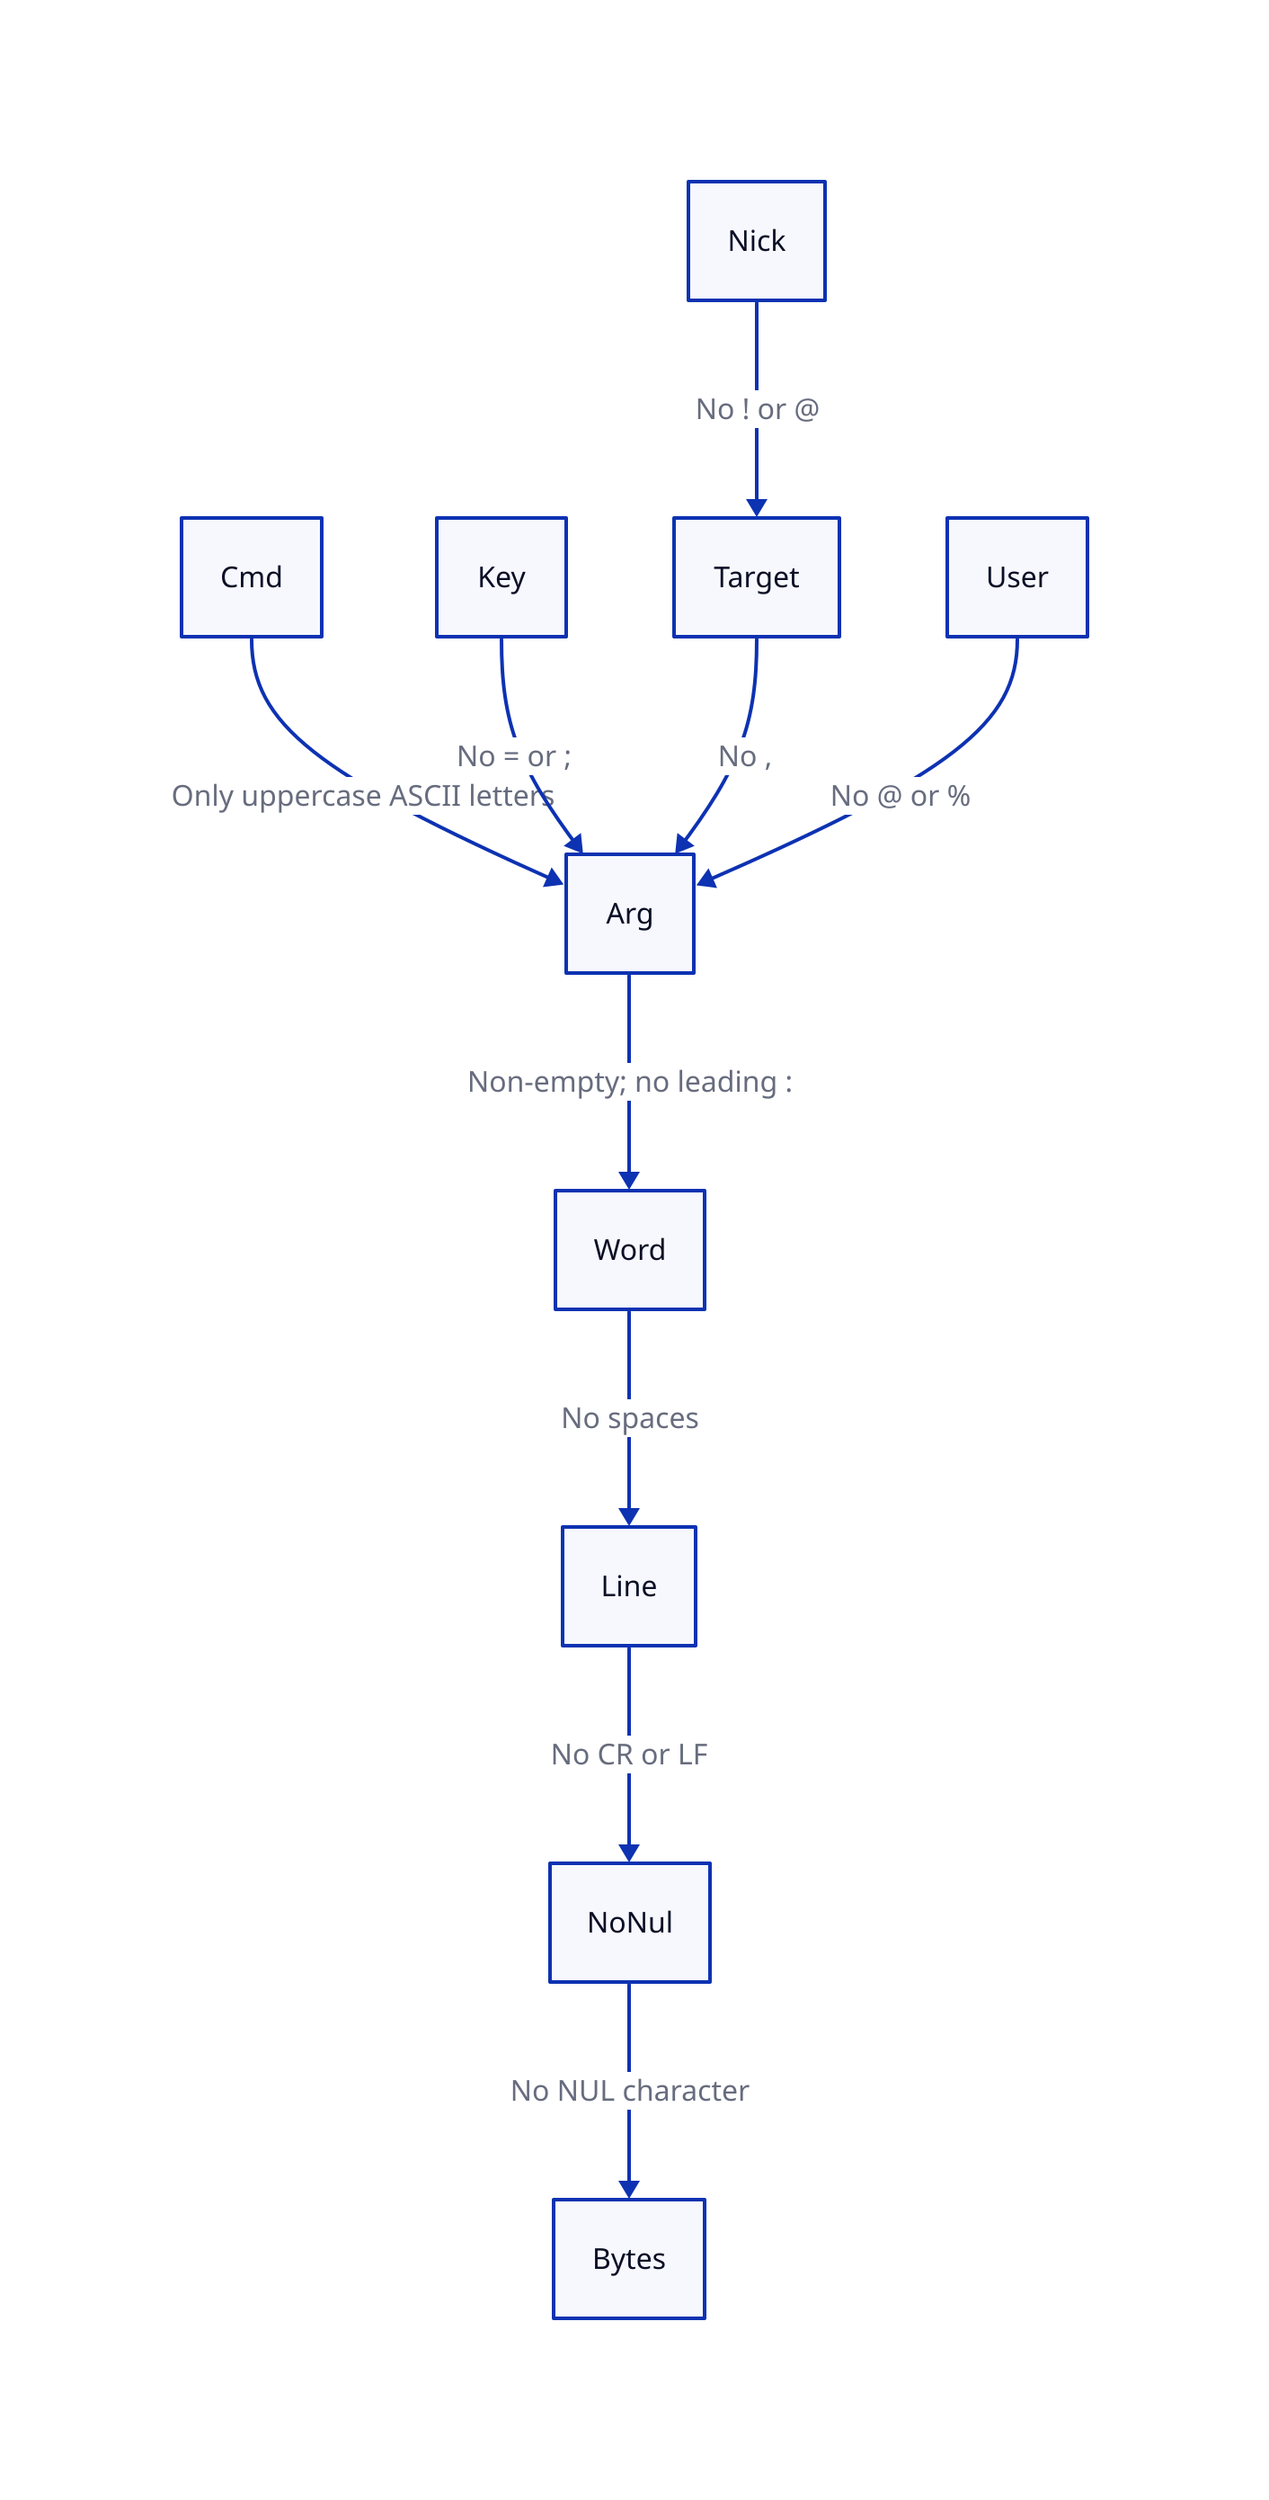 Bytes <- NoNul: "No NUL character"
NoNul <- Line: "No CR or LF"
Line <- Word: "No spaces"
Word <- Arg: "Non-empty; no leading :"
Arg <- Cmd: "Only uppercase ASCII letters"
Arg <- Key: "No = or ;"
Arg <- Target: "No ,"
Target <- Nick: "No ! or @"
Arg <- User: "No @ or %"
